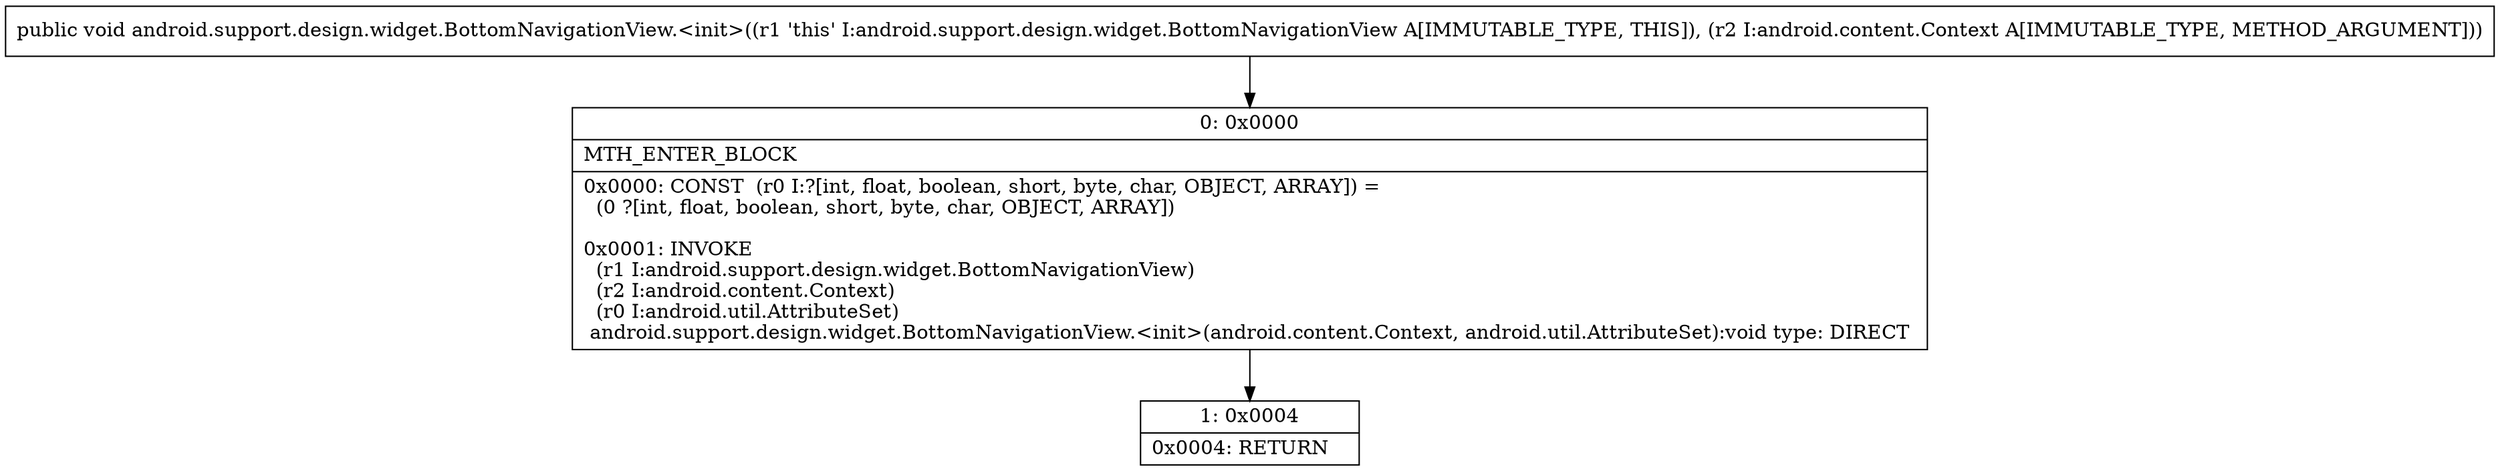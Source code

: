 digraph "CFG forandroid.support.design.widget.BottomNavigationView.\<init\>(Landroid\/content\/Context;)V" {
Node_0 [shape=record,label="{0\:\ 0x0000|MTH_ENTER_BLOCK\l|0x0000: CONST  (r0 I:?[int, float, boolean, short, byte, char, OBJECT, ARRAY]) = \l  (0 ?[int, float, boolean, short, byte, char, OBJECT, ARRAY])\l \l0x0001: INVOKE  \l  (r1 I:android.support.design.widget.BottomNavigationView)\l  (r2 I:android.content.Context)\l  (r0 I:android.util.AttributeSet)\l android.support.design.widget.BottomNavigationView.\<init\>(android.content.Context, android.util.AttributeSet):void type: DIRECT \l}"];
Node_1 [shape=record,label="{1\:\ 0x0004|0x0004: RETURN   \l}"];
MethodNode[shape=record,label="{public void android.support.design.widget.BottomNavigationView.\<init\>((r1 'this' I:android.support.design.widget.BottomNavigationView A[IMMUTABLE_TYPE, THIS]), (r2 I:android.content.Context A[IMMUTABLE_TYPE, METHOD_ARGUMENT])) }"];
MethodNode -> Node_0;
Node_0 -> Node_1;
}


